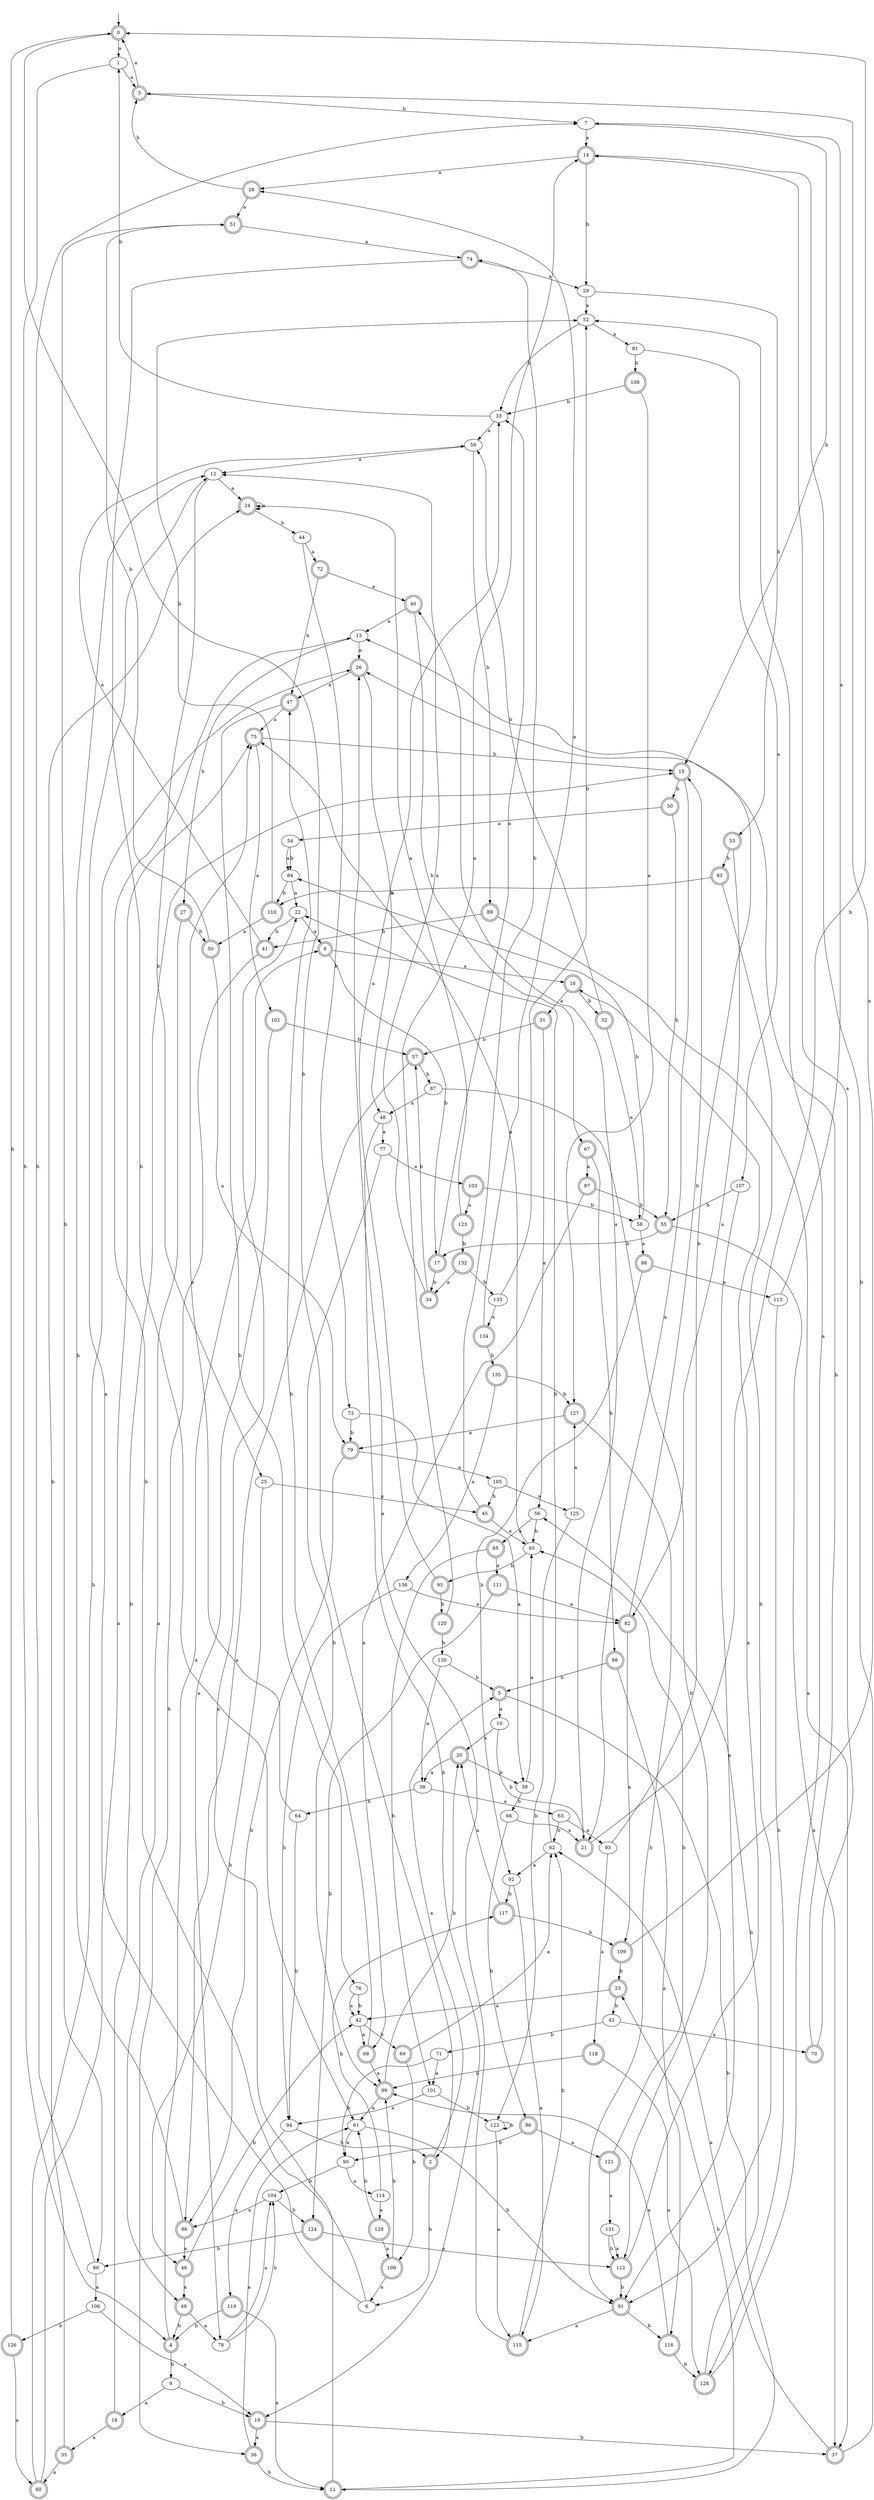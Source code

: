 digraph RandomDFA {
  __start0 [label="", shape=none];
  __start0 -> 0 [label=""];
  0 [shape=circle] [shape=doublecircle]
  0 -> 1 [label="a"]
  0 -> 2 [label="b"]
  1
  1 -> 3 [label="a"]
  1 -> 4 [label="b"]
  2 [shape=doublecircle]
  2 -> 5 [label="a"]
  2 -> 6 [label="b"]
  3 [shape=doublecircle]
  3 -> 0 [label="a"]
  3 -> 7 [label="b"]
  4 [shape=doublecircle]
  4 -> 8 [label="a"]
  4 -> 9 [label="b"]
  5 [shape=doublecircle]
  5 -> 10 [label="a"]
  5 -> 11 [label="b"]
  6
  6 -> 12 [label="a"]
  6 -> 13 [label="b"]
  7
  7 -> 14 [label="a"]
  7 -> 15 [label="b"]
  8 [shape=doublecircle]
  8 -> 16 [label="a"]
  8 -> 17 [label="b"]
  9
  9 -> 18 [label="a"]
  9 -> 19 [label="b"]
  10
  10 -> 20 [label="a"]
  10 -> 21 [label="b"]
  11 [shape=doublecircle]
  11 -> 22 [label="a"]
  11 -> 23 [label="b"]
  12
  12 -> 24 [label="a"]
  12 -> 25 [label="b"]
  13
  13 -> 26 [label="a"]
  13 -> 27 [label="b"]
  14 [shape=doublecircle]
  14 -> 28 [label="a"]
  14 -> 29 [label="b"]
  15 [shape=doublecircle]
  15 -> 21 [label="a"]
  15 -> 30 [label="b"]
  16 [shape=doublecircle]
  16 -> 31 [label="a"]
  16 -> 32 [label="b"]
  17 [shape=doublecircle]
  17 -> 33 [label="a"]
  17 -> 34 [label="b"]
  18 [shape=doublecircle]
  18 -> 35 [label="a"]
  18 -> 15 [label="b"]
  19 [shape=doublecircle]
  19 -> 36 [label="a"]
  19 -> 37 [label="b"]
  20 [shape=doublecircle]
  20 -> 38 [label="a"]
  20 -> 39 [label="b"]
  21 [shape=doublecircle]
  21 -> 40 [label="a"]
  21 -> 0 [label="b"]
  22
  22 -> 8 [label="a"]
  22 -> 41 [label="b"]
  23 [shape=doublecircle]
  23 -> 42 [label="a"]
  23 -> 43 [label="b"]
  24 [shape=doublecircle]
  24 -> 24 [label="a"]
  24 -> 44 [label="b"]
  25
  25 -> 45 [label="a"]
  25 -> 46 [label="b"]
  26 [shape=doublecircle]
  26 -> 47 [label="a"]
  26 -> 48 [label="b"]
  27 [shape=doublecircle]
  27 -> 49 [label="a"]
  27 -> 50 [label="b"]
  28 [shape=doublecircle]
  28 -> 51 [label="a"]
  28 -> 3 [label="b"]
  29
  29 -> 52 [label="a"]
  29 -> 53 [label="b"]
  30 [shape=doublecircle]
  30 -> 54 [label="a"]
  30 -> 55 [label="b"]
  31 [shape=doublecircle]
  31 -> 56 [label="a"]
  31 -> 57 [label="b"]
  32 [shape=doublecircle]
  32 -> 58 [label="a"]
  32 -> 59 [label="b"]
  33
  33 -> 59 [label="a"]
  33 -> 1 [label="b"]
  34 [shape=doublecircle]
  34 -> 12 [label="a"]
  34 -> 57 [label="b"]
  35 [shape=doublecircle]
  35 -> 60 [label="a"]
  35 -> 24 [label="b"]
  36 [shape=doublecircle]
  36 -> 61 [label="a"]
  36 -> 11 [label="b"]
  37 [shape=doublecircle]
  37 -> 62 [label="a"]
  37 -> 14 [label="b"]
  38
  38 -> 63 [label="a"]
  38 -> 64 [label="b"]
  39
  39 -> 65 [label="a"]
  39 -> 66 [label="b"]
  40 [shape=doublecircle]
  40 -> 13 [label="a"]
  40 -> 67 [label="b"]
  41 [shape=doublecircle]
  41 -> 59 [label="a"]
  41 -> 36 [label="b"]
  42
  42 -> 68 [label="a"]
  42 -> 69 [label="b"]
  43
  43 -> 70 [label="a"]
  43 -> 71 [label="b"]
  44
  44 -> 72 [label="a"]
  44 -> 73 [label="b"]
  45 [shape=doublecircle]
  45 -> 65 [label="a"]
  45 -> 74 [label="b"]
  46 [shape=doublecircle]
  46 -> 49 [label="a"]
  46 -> 42 [label="b"]
  47 [shape=doublecircle]
  47 -> 75 [label="a"]
  47 -> 76 [label="b"]
  48
  48 -> 77 [label="a"]
  48 -> 19 [label="b"]
  49 [shape=doublecircle]
  49 -> 78 [label="a"]
  49 -> 4 [label="b"]
  50 [shape=doublecircle]
  50 -> 79 [label="a"]
  50 -> 51 [label="b"]
  51 [shape=doublecircle]
  51 -> 74 [label="a"]
  51 -> 80 [label="b"]
  52
  52 -> 81 [label="a"]
  52 -> 33 [label="b"]
  53 [shape=doublecircle]
  53 -> 82 [label="a"]
  53 -> 83 [label="b"]
  54
  54 -> 84 [label="a"]
  54 -> 84 [label="b"]
  55 [shape=doublecircle]
  55 -> 37 [label="a"]
  55 -> 17 [label="b"]
  56
  56 -> 85 [label="a"]
  56 -> 65 [label="b"]
  57 [shape=doublecircle]
  57 -> 86 [label="a"]
  57 -> 87 [label="b"]
  58
  58 -> 88 [label="a"]
  58 -> 84 [label="b"]
  59
  59 -> 12 [label="a"]
  59 -> 89 [label="b"]
  60 [shape=doublecircle]
  60 -> 75 [label="a"]
  60 -> 26 [label="b"]
  61
  61 -> 90 [label="a"]
  61 -> 91 [label="b"]
  62
  62 -> 92 [label="a"]
  62 -> 22 [label="b"]
  63
  63 -> 93 [label="a"]
  63 -> 62 [label="b"]
  64
  64 -> 75 [label="a"]
  64 -> 94 [label="b"]
  65
  65 -> 75 [label="a"]
  65 -> 95 [label="b"]
  66
  66 -> 21 [label="a"]
  66 -> 96 [label="b"]
  67 [shape=doublecircle]
  67 -> 97 [label="a"]
  67 -> 98 [label="b"]
  68 [shape=doublecircle]
  68 -> 99 [label="a"]
  68 -> 47 [label="b"]
  69 [shape=doublecircle]
  69 -> 62 [label="a"]
  69 -> 100 [label="b"]
  70 [shape=doublecircle]
  70 -> 14 [label="a"]
  70 -> 26 [label="b"]
  71
  71 -> 101 [label="a"]
  71 -> 90 [label="b"]
  72 [shape=doublecircle]
  72 -> 40 [label="a"]
  72 -> 47 [label="b"]
  73
  73 -> 39 [label="a"]
  73 -> 79 [label="b"]
  74 [shape=doublecircle]
  74 -> 29 [label="a"]
  74 -> 61 [label="b"]
  75 [shape=doublecircle]
  75 -> 102 [label="a"]
  75 -> 15 [label="b"]
  76
  76 -> 42 [label="a"]
  76 -> 42 [label="b"]
  77
  77 -> 103 [label="a"]
  77 -> 99 [label="b"]
  78
  78 -> 104 [label="a"]
  78 -> 104 [label="b"]
  79 [shape=doublecircle]
  79 -> 105 [label="a"]
  79 -> 86 [label="b"]
  80
  80 -> 106 [label="a"]
  80 -> 7 [label="b"]
  81
  81 -> 107 [label="a"]
  81 -> 108 [label="b"]
  82 [shape=doublecircle]
  82 -> 109 [label="a"]
  82 -> 15 [label="b"]
  83 [shape=doublecircle]
  83 -> 110 [label="a"]
  83 -> 91 [label="b"]
  84
  84 -> 22 [label="a"]
  84 -> 110 [label="b"]
  85 [shape=doublecircle]
  85 -> 111 [label="a"]
  85 -> 101 [label="b"]
  86 [shape=doublecircle]
  86 -> 46 [label="a"]
  86 -> 12 [label="b"]
  87
  87 -> 48 [label="a"]
  87 -> 112 [label="b"]
  88 [shape=doublecircle]
  88 -> 113 [label="a"]
  88 -> 92 [label="b"]
  89 [shape=doublecircle]
  89 -> 37 [label="a"]
  89 -> 41 [label="b"]
  90
  90 -> 114 [label="a"]
  90 -> 104 [label="b"]
  91 [shape=doublecircle]
  91 -> 115 [label="a"]
  91 -> 116 [label="b"]
  92
  92 -> 115 [label="a"]
  92 -> 117 [label="b"]
  93
  93 -> 118 [label="a"]
  93 -> 13 [label="b"]
  94
  94 -> 119 [label="a"]
  94 -> 2 [label="b"]
  95 [shape=doublecircle]
  95 -> 33 [label="a"]
  95 -> 120 [label="b"]
  96 [shape=doublecircle]
  96 -> 121 [label="a"]
  96 -> 90 [label="b"]
  97 [shape=doublecircle]
  97 -> 68 [label="a"]
  97 -> 55 [label="b"]
  98 [shape=doublecircle]
  98 -> 116 [label="a"]
  98 -> 5 [label="b"]
  99 [shape=doublecircle]
  99 -> 61 [label="a"]
  99 -> 20 [label="b"]
  100 [shape=doublecircle]
  100 -> 6 [label="a"]
  100 -> 99 [label="b"]
  101
  101 -> 94 [label="a"]
  101 -> 122 [label="b"]
  102 [shape=doublecircle]
  102 -> 78 [label="a"]
  102 -> 57 [label="b"]
  103 [shape=doublecircle]
  103 -> 123 [label="a"]
  103 -> 58 [label="b"]
  104
  104 -> 86 [label="a"]
  104 -> 124 [label="b"]
  105
  105 -> 125 [label="a"]
  105 -> 45 [label="b"]
  106
  106 -> 19 [label="a"]
  106 -> 126 [label="b"]
  107
  107 -> 91 [label="a"]
  107 -> 55 [label="b"]
  108 [shape=doublecircle]
  108 -> 127 [label="a"]
  108 -> 33 [label="b"]
  109 [shape=doublecircle]
  109 -> 3 [label="a"]
  109 -> 23 [label="b"]
  110 [shape=doublecircle]
  110 -> 50 [label="a"]
  110 -> 52 [label="b"]
  111 [shape=doublecircle]
  111 -> 82 [label="a"]
  111 -> 124 [label="b"]
  112 [shape=doublecircle]
  112 -> 16 [label="a"]
  112 -> 91 [label="b"]
  113
  113 -> 7 [label="a"]
  113 -> 128 [label="b"]
  114
  114 -> 129 [label="a"]
  114 -> 117 [label="b"]
  115 [shape=doublecircle]
  115 -> 26 [label="a"]
  115 -> 62 [label="b"]
  116 [shape=doublecircle]
  116 -> 99 [label="a"]
  116 -> 128 [label="b"]
  117 [shape=doublecircle]
  117 -> 20 [label="a"]
  117 -> 109 [label="b"]
  118 [shape=doublecircle]
  118 -> 128 [label="a"]
  118 -> 99 [label="b"]
  119 [shape=doublecircle]
  119 -> 11 [label="a"]
  119 -> 4 [label="b"]
  120 [shape=doublecircle]
  120 -> 14 [label="a"]
  120 -> 130 [label="b"]
  121 [shape=doublecircle]
  121 -> 131 [label="a"]
  121 -> 65 [label="b"]
  122
  122 -> 115 [label="a"]
  122 -> 122 [label="b"]
  123 [shape=doublecircle]
  123 -> 24 [label="a"]
  123 -> 132 [label="b"]
  124 [shape=doublecircle]
  124 -> 112 [label="a"]
  124 -> 80 [label="b"]
  125
  125 -> 127 [label="a"]
  125 -> 122 [label="b"]
  126 [shape=doublecircle]
  126 -> 60 [label="a"]
  126 -> 0 [label="b"]
  127 [shape=doublecircle]
  127 -> 79 [label="a"]
  127 -> 91 [label="b"]
  128 [shape=doublecircle]
  128 -> 52 [label="a"]
  128 -> 56 [label="b"]
  129 [shape=doublecircle]
  129 -> 100 [label="a"]
  129 -> 61 [label="b"]
  130
  130 -> 38 [label="a"]
  130 -> 5 [label="b"]
  131
  131 -> 112 [label="a"]
  131 -> 112 [label="b"]
  132 [shape=doublecircle]
  132 -> 34 [label="a"]
  132 -> 133 [label="b"]
  133
  133 -> 134 [label="a"]
  133 -> 52 [label="b"]
  134 [shape=doublecircle]
  134 -> 28 [label="a"]
  134 -> 135 [label="b"]
  135 [shape=doublecircle]
  135 -> 136 [label="a"]
  135 -> 127 [label="b"]
  136
  136 -> 82 [label="a"]
  136 -> 94 [label="b"]
}
